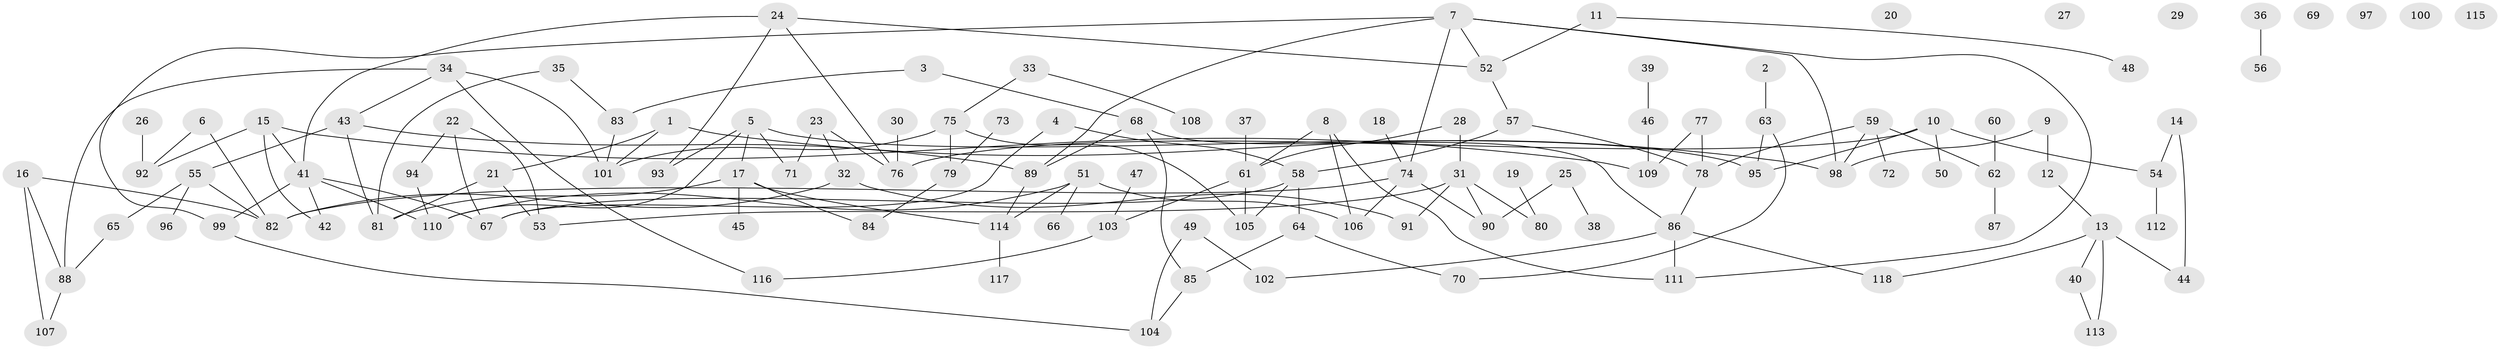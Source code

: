 // coarse degree distribution, {5: 0.061224489795918366, 2: 0.20408163265306123, 7: 0.04081632653061224, 4: 0.14285714285714285, 10: 0.02040816326530612, 6: 0.02040816326530612, 15: 0.02040816326530612, 3: 0.12244897959183673, 1: 0.16326530612244897, 0: 0.16326530612244897, 8: 0.04081632653061224}
// Generated by graph-tools (version 1.1) at 2025/16/03/04/25 18:16:41]
// undirected, 118 vertices, 151 edges
graph export_dot {
graph [start="1"]
  node [color=gray90,style=filled];
  1;
  2;
  3;
  4;
  5;
  6;
  7;
  8;
  9;
  10;
  11;
  12;
  13;
  14;
  15;
  16;
  17;
  18;
  19;
  20;
  21;
  22;
  23;
  24;
  25;
  26;
  27;
  28;
  29;
  30;
  31;
  32;
  33;
  34;
  35;
  36;
  37;
  38;
  39;
  40;
  41;
  42;
  43;
  44;
  45;
  46;
  47;
  48;
  49;
  50;
  51;
  52;
  53;
  54;
  55;
  56;
  57;
  58;
  59;
  60;
  61;
  62;
  63;
  64;
  65;
  66;
  67;
  68;
  69;
  70;
  71;
  72;
  73;
  74;
  75;
  76;
  77;
  78;
  79;
  80;
  81;
  82;
  83;
  84;
  85;
  86;
  87;
  88;
  89;
  90;
  91;
  92;
  93;
  94;
  95;
  96;
  97;
  98;
  99;
  100;
  101;
  102;
  103;
  104;
  105;
  106;
  107;
  108;
  109;
  110;
  111;
  112;
  113;
  114;
  115;
  116;
  117;
  118;
  1 -- 21;
  1 -- 98;
  1 -- 101;
  2 -- 63;
  3 -- 68;
  3 -- 83;
  4 -- 58;
  4 -- 67;
  5 -- 17;
  5 -- 71;
  5 -- 93;
  5 -- 95;
  5 -- 110;
  6 -- 82;
  6 -- 92;
  7 -- 52;
  7 -- 74;
  7 -- 89;
  7 -- 98;
  7 -- 99;
  7 -- 111;
  8 -- 61;
  8 -- 106;
  8 -- 111;
  9 -- 12;
  9 -- 98;
  10 -- 50;
  10 -- 54;
  10 -- 76;
  10 -- 95;
  11 -- 48;
  11 -- 52;
  12 -- 13;
  13 -- 40;
  13 -- 44;
  13 -- 113;
  13 -- 118;
  14 -- 44;
  14 -- 54;
  15 -- 41;
  15 -- 42;
  15 -- 92;
  15 -- 109;
  16 -- 82;
  16 -- 88;
  16 -- 107;
  17 -- 45;
  17 -- 81;
  17 -- 84;
  17 -- 114;
  18 -- 74;
  19 -- 80;
  21 -- 53;
  21 -- 81;
  22 -- 53;
  22 -- 67;
  22 -- 94;
  23 -- 32;
  23 -- 71;
  23 -- 76;
  24 -- 41;
  24 -- 52;
  24 -- 76;
  24 -- 93;
  25 -- 38;
  25 -- 90;
  26 -- 92;
  28 -- 31;
  28 -- 61;
  30 -- 76;
  31 -- 53;
  31 -- 80;
  31 -- 90;
  31 -- 91;
  32 -- 82;
  32 -- 91;
  33 -- 75;
  33 -- 108;
  34 -- 43;
  34 -- 88;
  34 -- 101;
  34 -- 116;
  35 -- 81;
  35 -- 83;
  36 -- 56;
  37 -- 61;
  39 -- 46;
  40 -- 113;
  41 -- 42;
  41 -- 67;
  41 -- 99;
  41 -- 110;
  43 -- 55;
  43 -- 81;
  43 -- 89;
  46 -- 109;
  47 -- 103;
  49 -- 102;
  49 -- 104;
  51 -- 66;
  51 -- 106;
  51 -- 110;
  51 -- 114;
  52 -- 57;
  54 -- 112;
  55 -- 65;
  55 -- 82;
  55 -- 96;
  57 -- 58;
  57 -- 78;
  58 -- 64;
  58 -- 67;
  58 -- 105;
  59 -- 62;
  59 -- 72;
  59 -- 78;
  59 -- 98;
  60 -- 62;
  61 -- 103;
  61 -- 105;
  62 -- 87;
  63 -- 70;
  63 -- 95;
  64 -- 70;
  64 -- 85;
  65 -- 88;
  68 -- 85;
  68 -- 86;
  68 -- 89;
  73 -- 79;
  74 -- 82;
  74 -- 90;
  74 -- 106;
  75 -- 79;
  75 -- 101;
  75 -- 105;
  77 -- 78;
  77 -- 109;
  78 -- 86;
  79 -- 84;
  83 -- 101;
  85 -- 104;
  86 -- 102;
  86 -- 111;
  86 -- 118;
  88 -- 107;
  89 -- 114;
  94 -- 110;
  99 -- 104;
  103 -- 116;
  114 -- 117;
}
